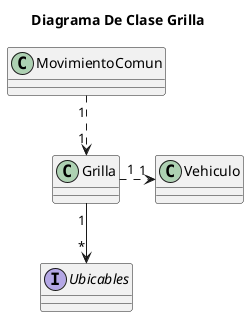 @startuml
title Diagrama De Clase Grilla

MovimientoComun "1" .d.> "1" Grilla
Grilla "1" -d-> "*" Ubicables
Grilla "1" .r.> "1" Vehiculo

interface Ubicables

@enduml